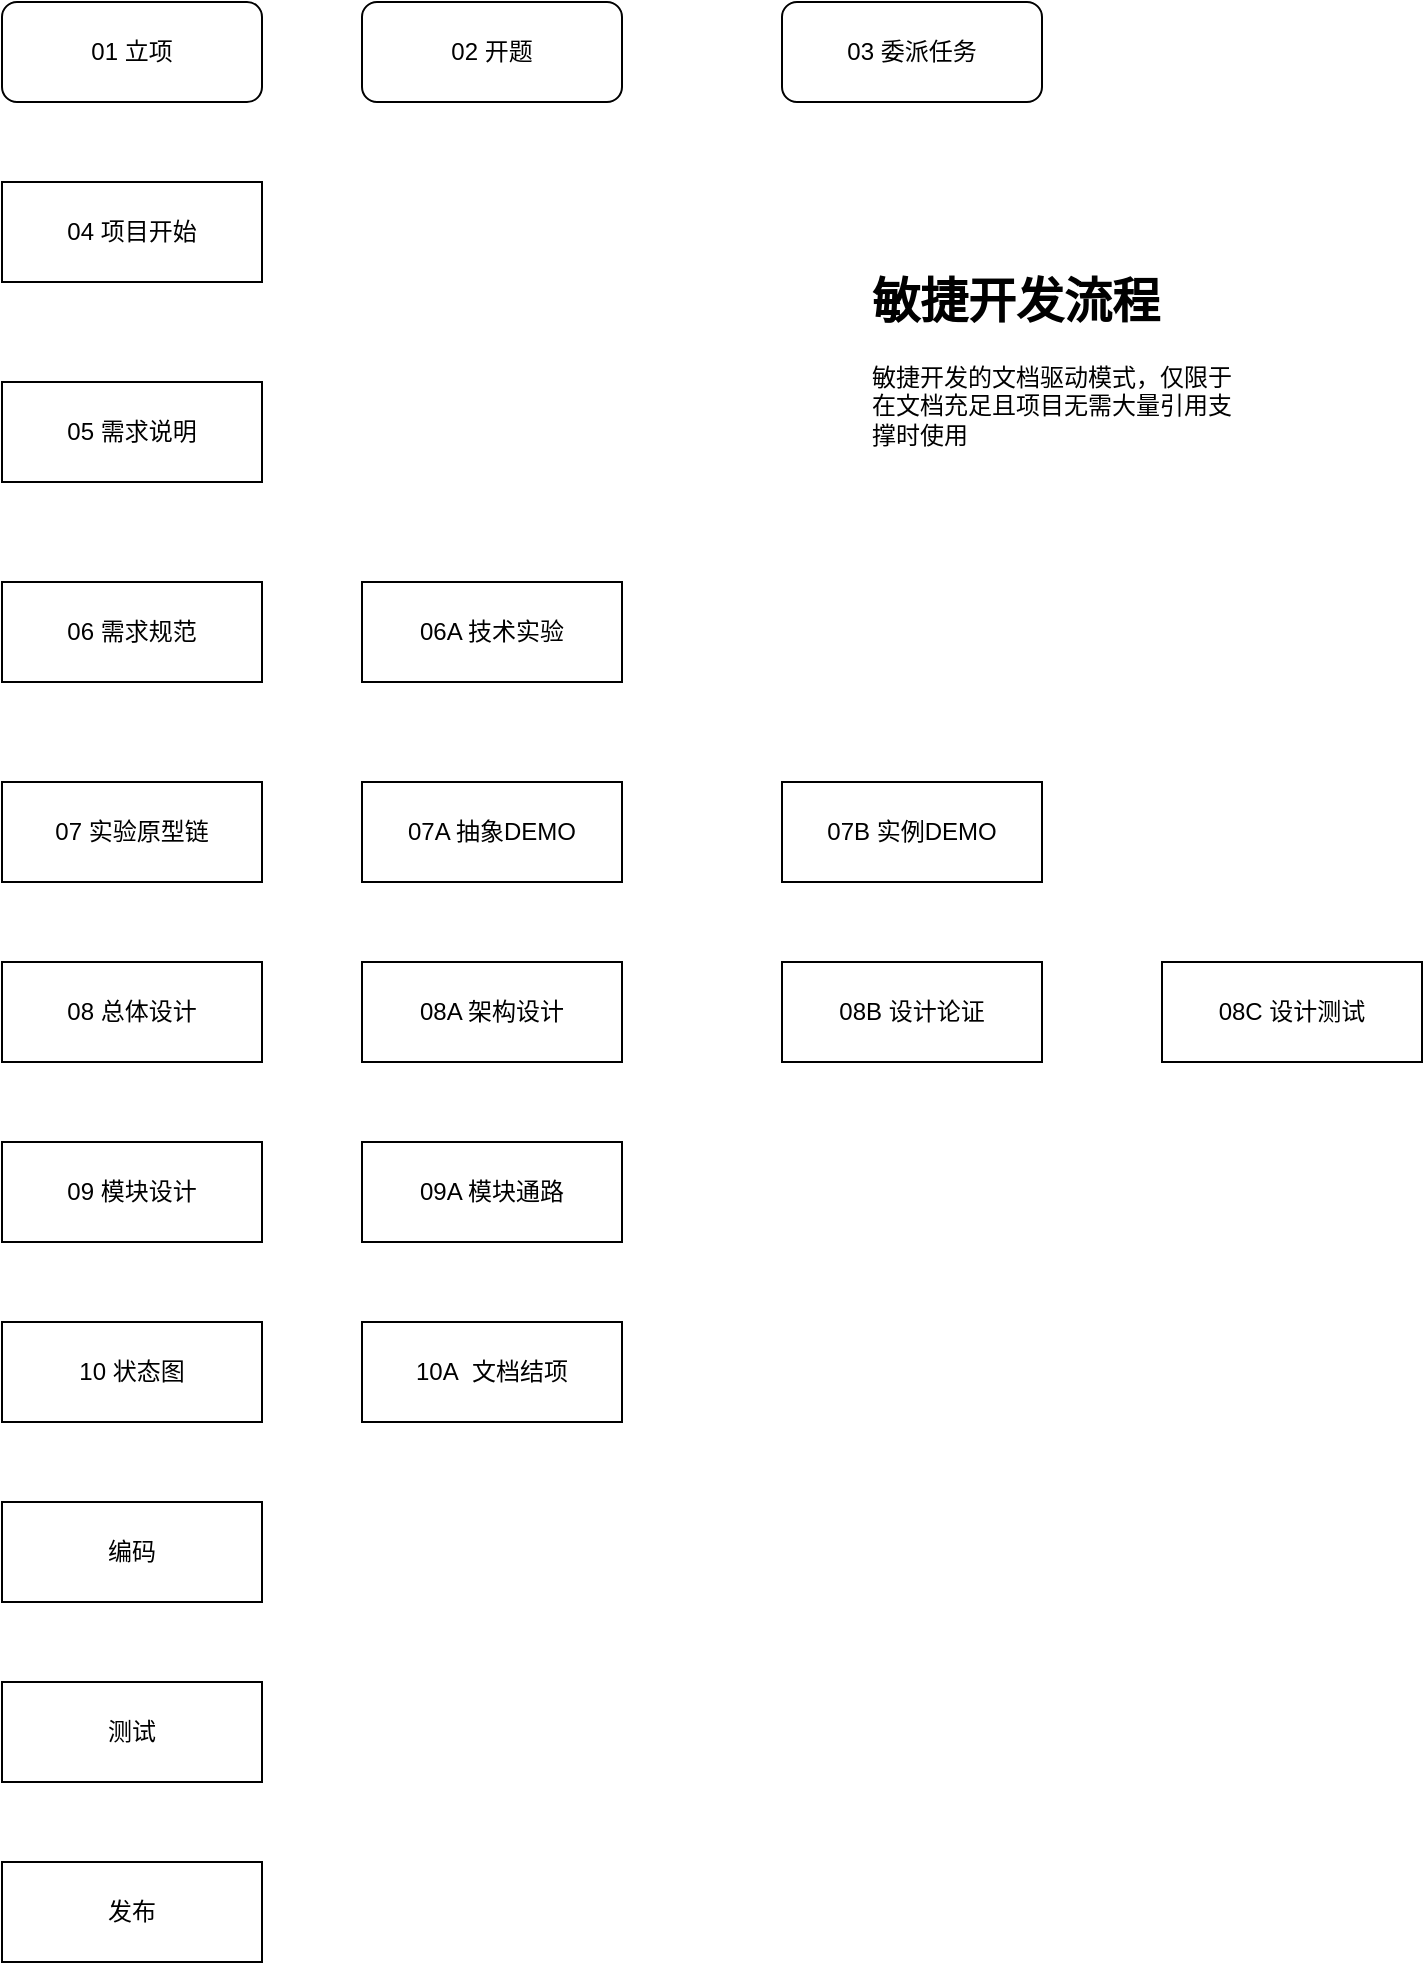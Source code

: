 <mxfile version="20.3.0" type="device"><diagram id="cKdoIR4QP4qrdvRfXQ9T" name="Page-1"><mxGraphModel dx="1966" dy="998" grid="1" gridSize="10" guides="1" tooltips="1" connect="1" arrows="1" fold="1" page="1" pageScale="1" pageWidth="850" pageHeight="1100" math="0" shadow="0"><root><mxCell id="0"/><mxCell id="1" parent="0"/><mxCell id="GqnbzT7c6KbZmiDwIFng-1" value="01 立项" style="rounded=1;whiteSpace=wrap;html=1;" vertex="1" parent="1"><mxGeometry x="90" y="70" width="130" height="50" as="geometry"/></mxCell><mxCell id="GqnbzT7c6KbZmiDwIFng-4" value="02 开题" style="rounded=1;whiteSpace=wrap;html=1;" vertex="1" parent="1"><mxGeometry x="270" y="70" width="130" height="50" as="geometry"/></mxCell><mxCell id="GqnbzT7c6KbZmiDwIFng-5" value="03 委派任务" style="rounded=1;whiteSpace=wrap;html=1;" vertex="1" parent="1"><mxGeometry x="480" y="70" width="130" height="50" as="geometry"/></mxCell><mxCell id="GqnbzT7c6KbZmiDwIFng-6" value="04 项目开始" style="rounded=1;whiteSpace=wrap;html=1;arcSize=0;" vertex="1" parent="1"><mxGeometry x="90" y="160" width="130" height="50" as="geometry"/></mxCell><mxCell id="GqnbzT7c6KbZmiDwIFng-7" value="05 需求说明" style="rounded=1;whiteSpace=wrap;html=1;arcSize=0;" vertex="1" parent="1"><mxGeometry x="90" y="260" width="130" height="50" as="geometry"/></mxCell><mxCell id="GqnbzT7c6KbZmiDwIFng-8" value="06 需求规范" style="rounded=1;whiteSpace=wrap;html=1;arcSize=0;" vertex="1" parent="1"><mxGeometry x="90" y="360" width="130" height="50" as="geometry"/></mxCell><mxCell id="GqnbzT7c6KbZmiDwIFng-9" value="06A 技术实验" style="rounded=1;whiteSpace=wrap;html=1;arcSize=0;" vertex="1" parent="1"><mxGeometry x="270" y="360" width="130" height="50" as="geometry"/></mxCell><mxCell id="GqnbzT7c6KbZmiDwIFng-10" value="07 实验原型链" style="rounded=1;whiteSpace=wrap;html=1;arcSize=0;" vertex="1" parent="1"><mxGeometry x="90" y="460" width="130" height="50" as="geometry"/></mxCell><mxCell id="GqnbzT7c6KbZmiDwIFng-11" value="07A 抽象DEMO" style="rounded=1;whiteSpace=wrap;html=1;arcSize=0;" vertex="1" parent="1"><mxGeometry x="270" y="460" width="130" height="50" as="geometry"/></mxCell><mxCell id="GqnbzT7c6KbZmiDwIFng-12" value="07B 实例DEMO" style="rounded=1;whiteSpace=wrap;html=1;arcSize=0;" vertex="1" parent="1"><mxGeometry x="480" y="460" width="130" height="50" as="geometry"/></mxCell><mxCell id="GqnbzT7c6KbZmiDwIFng-13" value="08 总体设计" style="rounded=1;whiteSpace=wrap;html=1;arcSize=0;" vertex="1" parent="1"><mxGeometry x="90" y="550" width="130" height="50" as="geometry"/></mxCell><mxCell id="GqnbzT7c6KbZmiDwIFng-14" value="08A 架构设计" style="rounded=1;whiteSpace=wrap;html=1;arcSize=0;" vertex="1" parent="1"><mxGeometry x="270" y="550" width="130" height="50" as="geometry"/></mxCell><mxCell id="GqnbzT7c6KbZmiDwIFng-15" value="08B 设计论证" style="rounded=1;whiteSpace=wrap;html=1;arcSize=0;" vertex="1" parent="1"><mxGeometry x="480" y="550" width="130" height="50" as="geometry"/></mxCell><mxCell id="GqnbzT7c6KbZmiDwIFng-16" value="08C 设计测试" style="rounded=1;whiteSpace=wrap;html=1;arcSize=0;" vertex="1" parent="1"><mxGeometry x="670" y="550" width="130" height="50" as="geometry"/></mxCell><mxCell id="GqnbzT7c6KbZmiDwIFng-17" value="09 模块设计" style="rounded=1;whiteSpace=wrap;html=1;arcSize=0;" vertex="1" parent="1"><mxGeometry x="90" y="640" width="130" height="50" as="geometry"/></mxCell><mxCell id="GqnbzT7c6KbZmiDwIFng-18" value="09A 模块通路" style="rounded=1;whiteSpace=wrap;html=1;arcSize=0;" vertex="1" parent="1"><mxGeometry x="270" y="640" width="130" height="50" as="geometry"/></mxCell><mxCell id="GqnbzT7c6KbZmiDwIFng-19" value="10 状态图" style="rounded=1;whiteSpace=wrap;html=1;arcSize=0;" vertex="1" parent="1"><mxGeometry x="90" y="730" width="130" height="50" as="geometry"/></mxCell><mxCell id="GqnbzT7c6KbZmiDwIFng-20" value="10A&amp;nbsp; 文档结项" style="rounded=1;whiteSpace=wrap;html=1;arcSize=0;" vertex="1" parent="1"><mxGeometry x="270" y="730" width="130" height="50" as="geometry"/></mxCell><mxCell id="GqnbzT7c6KbZmiDwIFng-21" value="编码" style="rounded=1;whiteSpace=wrap;html=1;arcSize=0;" vertex="1" parent="1"><mxGeometry x="90" y="820" width="130" height="50" as="geometry"/></mxCell><mxCell id="GqnbzT7c6KbZmiDwIFng-22" value="测试" style="rounded=1;whiteSpace=wrap;html=1;arcSize=0;" vertex="1" parent="1"><mxGeometry x="90" y="910" width="130" height="50" as="geometry"/></mxCell><mxCell id="GqnbzT7c6KbZmiDwIFng-23" value="发布" style="rounded=1;whiteSpace=wrap;html=1;arcSize=0;" vertex="1" parent="1"><mxGeometry x="90" y="1000" width="130" height="50" as="geometry"/></mxCell><mxCell id="GqnbzT7c6KbZmiDwIFng-24" value="&lt;h1&gt;敏捷开发流程&lt;/h1&gt;&lt;p&gt;敏捷开发的文档驱动模式，仅限于在文档充足且项目无需大量引用支撑时使用&lt;/p&gt;" style="text;html=1;strokeColor=none;fillColor=none;spacing=5;spacingTop=-20;whiteSpace=wrap;overflow=hidden;rounded=0;" vertex="1" parent="1"><mxGeometry x="520" y="200" width="190" height="120" as="geometry"/></mxCell></root></mxGraphModel></diagram></mxfile>